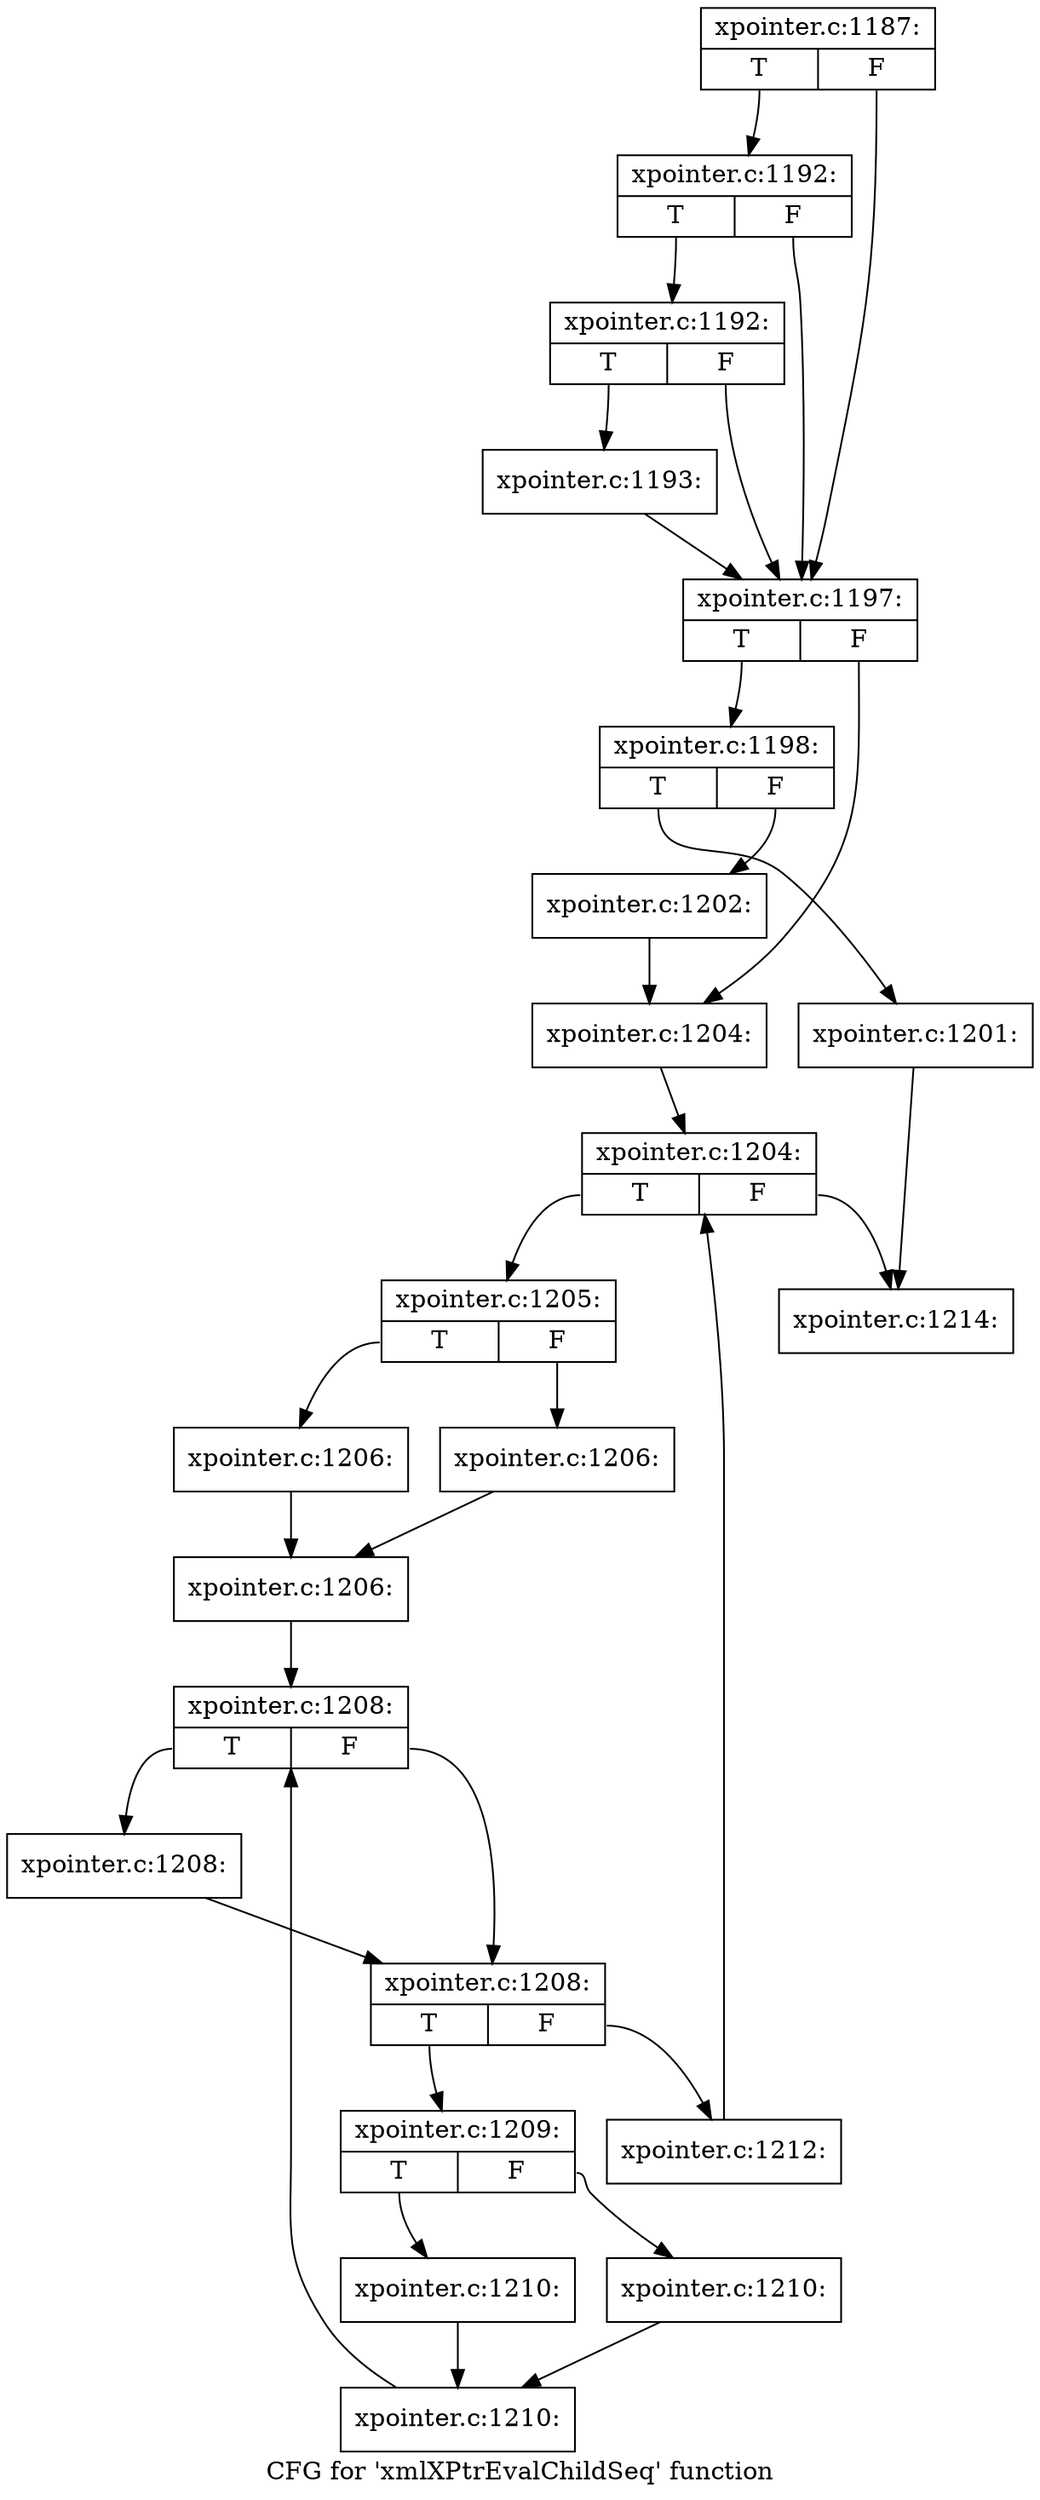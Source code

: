 digraph "CFG for 'xmlXPtrEvalChildSeq' function" {
	label="CFG for 'xmlXPtrEvalChildSeq' function";

	Node0x55f69053cff0 [shape=record,label="{xpointer.c:1187:|{<s0>T|<s1>F}}"];
	Node0x55f69053cff0:s0 -> Node0x55f69053dbb0;
	Node0x55f69053cff0:s1 -> Node0x55f69053dae0;
	Node0x55f69053dbb0 [shape=record,label="{xpointer.c:1192:|{<s0>T|<s1>F}}"];
	Node0x55f69053dbb0:s0 -> Node0x55f69053db30;
	Node0x55f69053dbb0:s1 -> Node0x55f69053dae0;
	Node0x55f69053db30 [shape=record,label="{xpointer.c:1192:|{<s0>T|<s1>F}}"];
	Node0x55f69053db30:s0 -> Node0x55f69053da90;
	Node0x55f69053db30:s1 -> Node0x55f69053dae0;
	Node0x55f69053da90 [shape=record,label="{xpointer.c:1193:}"];
	Node0x55f69053da90 -> Node0x55f69053dae0;
	Node0x55f69053dae0 [shape=record,label="{xpointer.c:1197:|{<s0>T|<s1>F}}"];
	Node0x55f69053dae0:s0 -> Node0x55f69053eb90;
	Node0x55f69053dae0:s1 -> Node0x55f69053ebe0;
	Node0x55f69053eb90 [shape=record,label="{xpointer.c:1198:|{<s0>T|<s1>F}}"];
	Node0x55f69053eb90:s0 -> Node0x55f690540be0;
	Node0x55f69053eb90:s1 -> Node0x55f690540c30;
	Node0x55f690540be0 [shape=record,label="{xpointer.c:1201:}"];
	Node0x55f690540be0 -> Node0x55f690541130;
	Node0x55f690540c30 [shape=record,label="{xpointer.c:1202:}"];
	Node0x55f690540c30 -> Node0x55f69053ebe0;
	Node0x55f69053ebe0 [shape=record,label="{xpointer.c:1204:}"];
	Node0x55f69053ebe0 -> Node0x55f690540f10;
	Node0x55f690540f10 [shape=record,label="{xpointer.c:1204:|{<s0>T|<s1>F}}"];
	Node0x55f690540f10:s0 -> Node0x55f690541490;
	Node0x55f690540f10:s1 -> Node0x55f690541130;
	Node0x55f690541490 [shape=record,label="{xpointer.c:1205:|{<s0>T|<s1>F}}"];
	Node0x55f690541490:s0 -> Node0x55f69048b440;
	Node0x55f690541490:s1 -> Node0x55f69048b490;
	Node0x55f69048b440 [shape=record,label="{xpointer.c:1206:}"];
	Node0x55f69048b440 -> Node0x55f69048b4e0;
	Node0x55f69048b490 [shape=record,label="{xpointer.c:1206:}"];
	Node0x55f69048b490 -> Node0x55f69048b4e0;
	Node0x55f69048b4e0 [shape=record,label="{xpointer.c:1206:}"];
	Node0x55f69048b4e0 -> Node0x55f690542740;
	Node0x55f690542740 [shape=record,label="{xpointer.c:1208:|{<s0>T|<s1>F}}"];
	Node0x55f690542740:s0 -> Node0x55f690542a30;
	Node0x55f690542740:s1 -> Node0x55f6905429e0;
	Node0x55f690542a30 [shape=record,label="{xpointer.c:1208:}"];
	Node0x55f690542a30 -> Node0x55f6905429e0;
	Node0x55f6905429e0 [shape=record,label="{xpointer.c:1208:|{<s0>T|<s1>F}}"];
	Node0x55f6905429e0:s0 -> Node0x55f690543290;
	Node0x55f6905429e0:s1 -> Node0x55f690542960;
	Node0x55f690543290 [shape=record,label="{xpointer.c:1209:|{<s0>T|<s1>F}}"];
	Node0x55f690543290:s0 -> Node0x55f690543a10;
	Node0x55f690543290:s1 -> Node0x55f690543a60;
	Node0x55f690543a10 [shape=record,label="{xpointer.c:1210:}"];
	Node0x55f690543a10 -> Node0x55f690543ab0;
	Node0x55f690543a60 [shape=record,label="{xpointer.c:1210:}"];
	Node0x55f690543a60 -> Node0x55f690543ab0;
	Node0x55f690543ab0 [shape=record,label="{xpointer.c:1210:}"];
	Node0x55f690543ab0 -> Node0x55f690542740;
	Node0x55f690542960 [shape=record,label="{xpointer.c:1212:}"];
	Node0x55f690542960 -> Node0x55f690540f10;
	Node0x55f690541130 [shape=record,label="{xpointer.c:1214:}"];
}
